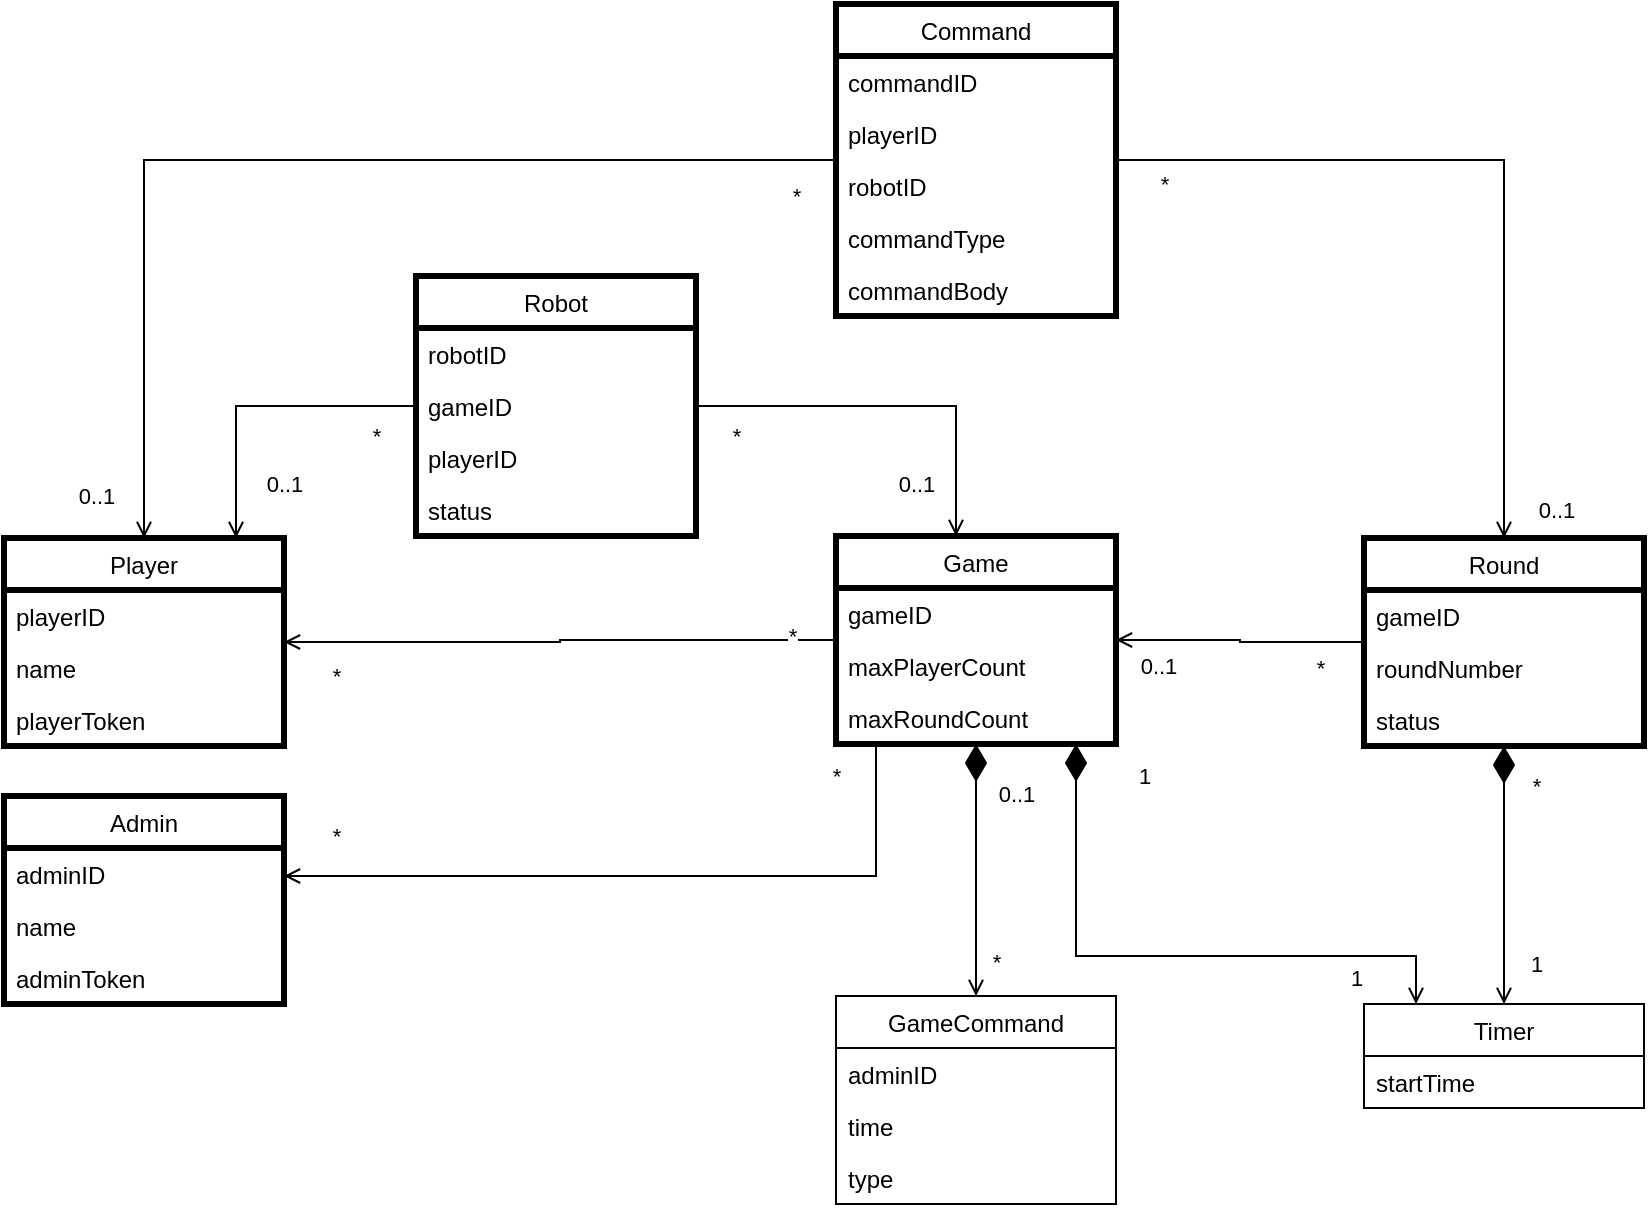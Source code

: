 <mxfile version="15.7.0" type="device"><diagram id="Q-_XwU0AQKt4SmPKZDIS" name="Page-1"><mxGraphModel dx="1984" dy="1116" grid="1" gridSize="10" guides="1" tooltips="1" connect="1" arrows="1" fold="1" page="0" pageScale="1" pageWidth="850" pageHeight="1100" background="#ffffff" math="0" shadow="0"><root><mxCell id="0"/><mxCell id="1" parent="0"/><mxCell id="urp1fbe7lYG0QX72z8NY-15" style="edgeStyle=orthogonalEdgeStyle;rounded=0;orthogonalLoop=1;jettySize=auto;html=1;endArrow=open;endFill=0;" edge="1" parent="1" source="LsKVJwEMV0_JoMVNSbSE-73" target="LsKVJwEMV0_JoMVNSbSE-65"><mxGeometry relative="1" as="geometry"/></mxCell><mxCell id="urp1fbe7lYG0QX72z8NY-20" value="*" style="edgeLabel;html=1;align=center;verticalAlign=middle;resizable=0;points=[];" vertex="1" connectable="0" parent="urp1fbe7lYG0QX72z8NY-15"><mxGeometry x="-0.892" y="1" relative="1" as="geometry"><mxPoint x="9" y="17" as="offset"/></mxGeometry></mxCell><mxCell id="urp1fbe7lYG0QX72z8NY-21" value="0..1" style="edgeLabel;html=1;align=center;verticalAlign=middle;resizable=0;points=[];" vertex="1" connectable="0" parent="urp1fbe7lYG0QX72z8NY-15"><mxGeometry x="0.888" y="2" relative="1" as="geometry"><mxPoint x="-26" y="9" as="offset"/></mxGeometry></mxCell><mxCell id="LsKVJwEMV0_JoMVNSbSE-73" value="Command" style="swimlane;fontStyle=0;childLayout=stackLayout;horizontal=1;startSize=26;fillColor=none;horizontalStack=0;resizeParent=1;resizeParentMax=0;resizeLast=0;collapsible=1;marginBottom=0;labelBackgroundColor=#FFFFFF;fontColor=default;strokeWidth=3;" parent="1" vertex="1"><mxGeometry x="300" y="-16" width="140" height="156" as="geometry"/></mxCell><mxCell id="li9Q7u-j5JKw3gZnAC97-2" value="commandID" style="text;strokeColor=none;fillColor=none;align=left;verticalAlign=top;spacingLeft=4;spacingRight=4;overflow=hidden;rotatable=0;points=[[0,0.5],[1,0.5]];portConstraint=eastwest;" parent="LsKVJwEMV0_JoMVNSbSE-73" vertex="1"><mxGeometry y="26" width="140" height="26" as="geometry"/></mxCell><mxCell id="li9Q7u-j5JKw3gZnAC97-25" value="playerID" style="text;strokeColor=none;fillColor=none;align=left;verticalAlign=top;spacingLeft=4;spacingRight=4;overflow=hidden;rotatable=0;points=[[0,0.5],[1,0.5]];portConstraint=eastwest;" parent="LsKVJwEMV0_JoMVNSbSE-73" vertex="1"><mxGeometry y="52" width="140" height="26" as="geometry"/></mxCell><mxCell id="LsKVJwEMV0_JoMVNSbSE-74" value="robotID" style="text;strokeColor=none;fillColor=none;align=left;verticalAlign=top;spacingLeft=4;spacingRight=4;overflow=hidden;rotatable=0;points=[[0,0.5],[1,0.5]];portConstraint=eastwest;labelBackgroundColor=#FFFFFF;fontColor=default;" parent="LsKVJwEMV0_JoMVNSbSE-73" vertex="1"><mxGeometry y="78" width="140" height="26" as="geometry"/></mxCell><mxCell id="LsKVJwEMV0_JoMVNSbSE-75" value="commandType" style="text;strokeColor=none;fillColor=none;align=left;verticalAlign=top;spacingLeft=4;spacingRight=4;overflow=hidden;rotatable=0;points=[[0,0.5],[1,0.5]];portConstraint=eastwest;labelBackgroundColor=#FFFFFF;fontColor=default;" parent="LsKVJwEMV0_JoMVNSbSE-73" vertex="1"><mxGeometry y="104" width="140" height="26" as="geometry"/></mxCell><mxCell id="li9Q7u-j5JKw3gZnAC97-3" value="commandBody" style="text;strokeColor=none;fillColor=none;align=left;verticalAlign=top;spacingLeft=4;spacingRight=4;overflow=hidden;rotatable=0;points=[[0,0.5],[1,0.5]];portConstraint=eastwest;" parent="LsKVJwEMV0_JoMVNSbSE-73" vertex="1"><mxGeometry y="130" width="140" height="26" as="geometry"/></mxCell><mxCell id="LsKVJwEMV0_JoMVNSbSE-18" style="edgeStyle=orthogonalEdgeStyle;rounded=0;orthogonalLoop=1;jettySize=auto;html=1;endArrow=open;endFill=0;startArrow=none;startFill=0;" parent="1" source="LsKVJwEMV0_JoMVNSbSE-81" target="LsKVJwEMV0_JoMVNSbSE-77" edge="1"><mxGeometry relative="1" as="geometry"><mxPoint x="530" y="277" as="sourcePoint"/><mxPoint x="450" y="277" as="targetPoint"/></mxGeometry></mxCell><mxCell id="LsKVJwEMV0_JoMVNSbSE-36" value="0..1" style="edgeLabel;html=1;align=center;verticalAlign=middle;resizable=0;points=[];" parent="LsKVJwEMV0_JoMVNSbSE-18" vertex="1" connectable="0"><mxGeometry x="0.595" y="3" relative="1" as="geometry"><mxPoint x="-5" y="10" as="offset"/></mxGeometry></mxCell><mxCell id="LsKVJwEMV0_JoMVNSbSE-37" value="*" style="edgeLabel;html=1;align=center;verticalAlign=middle;resizable=0;points=[];" parent="LsKVJwEMV0_JoMVNSbSE-18" vertex="1" connectable="0"><mxGeometry x="-0.637" relative="1" as="geometry"><mxPoint y="13" as="offset"/></mxGeometry></mxCell><mxCell id="LsKVJwEMV0_JoMVNSbSE-22" style="edgeStyle=orthogonalEdgeStyle;rounded=0;orthogonalLoop=1;jettySize=auto;html=1;endArrow=open;endFill=0;exitX=1;exitY=0.5;exitDx=0;exitDy=0;" parent="1" source="LsKVJwEMV0_JoMVNSbSE-73" target="LsKVJwEMV0_JoMVNSbSE-81" edge="1"><mxGeometry relative="1" as="geometry"><mxPoint x="340" y="126" as="sourcePoint"/><mxPoint x="634" y="220" as="targetPoint"/></mxGeometry></mxCell><mxCell id="LsKVJwEMV0_JoMVNSbSE-43" value="0..1" style="edgeLabel;html=1;align=center;verticalAlign=middle;resizable=0;points=[];" parent="LsKVJwEMV0_JoMVNSbSE-22" vertex="1" connectable="0"><mxGeometry x="0.927" y="-1" relative="1" as="geometry"><mxPoint x="27" as="offset"/></mxGeometry></mxCell><mxCell id="urp1fbe7lYG0QX72z8NY-9" value="*" style="edgeLabel;html=1;align=center;verticalAlign=middle;resizable=0;points=[];" vertex="1" connectable="0" parent="LsKVJwEMV0_JoMVNSbSE-22"><mxGeometry x="-0.816" y="-1" relative="1" as="geometry"><mxPoint x="-11" y="11" as="offset"/></mxGeometry></mxCell><mxCell id="LsKVJwEMV0_JoMVNSbSE-65" value="Player" style="swimlane;fontStyle=0;childLayout=stackLayout;horizontal=1;startSize=26;fillColor=none;horizontalStack=0;resizeParent=1;resizeParentMax=0;resizeLast=0;collapsible=1;marginBottom=0;labelBackgroundColor=#FFFFFF;fontColor=default;strokeWidth=3;" parent="1" vertex="1"><mxGeometry x="-116" y="251" width="140" height="104" as="geometry"/></mxCell><mxCell id="li9Q7u-j5JKw3gZnAC97-1" value="playerID" style="text;strokeColor=none;fillColor=none;align=left;verticalAlign=top;spacingLeft=4;spacingRight=4;overflow=hidden;rotatable=0;points=[[0,0.5],[1,0.5]];portConstraint=eastwest;" parent="LsKVJwEMV0_JoMVNSbSE-65" vertex="1"><mxGeometry y="26" width="140" height="26" as="geometry"/></mxCell><mxCell id="LsKVJwEMV0_JoMVNSbSE-66" value="name" style="text;strokeColor=none;fillColor=none;align=left;verticalAlign=top;spacingLeft=4;spacingRight=4;overflow=hidden;rotatable=0;points=[[0,0.5],[1,0.5]];portConstraint=eastwest;labelBackgroundColor=#FFFFFF;fontColor=default;" parent="LsKVJwEMV0_JoMVNSbSE-65" vertex="1"><mxGeometry y="52" width="140" height="26" as="geometry"/></mxCell><mxCell id="li9Q7u-j5JKw3gZnAC97-4" value="playerToken" style="text;strokeColor=none;fillColor=none;align=left;verticalAlign=top;spacingLeft=4;spacingRight=4;overflow=hidden;rotatable=0;points=[[0,0.5],[1,0.5]];portConstraint=eastwest;" parent="LsKVJwEMV0_JoMVNSbSE-65" vertex="1"><mxGeometry y="78" width="140" height="26" as="geometry"/></mxCell><mxCell id="urp1fbe7lYG0QX72z8NY-3" style="edgeStyle=orthogonalEdgeStyle;rounded=0;orthogonalLoop=1;jettySize=auto;html=1;endArrow=open;endFill=0;" edge="1" parent="1" source="LsKVJwEMV0_JoMVNSbSE-77" target="LsKVJwEMV0_JoMVNSbSE-65"><mxGeometry relative="1" as="geometry"/></mxCell><mxCell id="urp1fbe7lYG0QX72z8NY-5" value="*" style="edgeLabel;html=1;align=center;verticalAlign=middle;resizable=0;points=[];" vertex="1" connectable="0" parent="urp1fbe7lYG0QX72z8NY-3"><mxGeometry x="-0.841" y="-2" relative="1" as="geometry"><mxPoint as="offset"/></mxGeometry></mxCell><mxCell id="urp1fbe7lYG0QX72z8NY-8" value="*" style="edgeLabel;html=1;align=center;verticalAlign=middle;resizable=0;points=[];" vertex="1" connectable="0" parent="urp1fbe7lYG0QX72z8NY-3"><mxGeometry x="0.805" y="2" relative="1" as="geometry"><mxPoint x="-1" y="15" as="offset"/></mxGeometry></mxCell><mxCell id="urp1fbe7lYG0QX72z8NY-4" style="edgeStyle=orthogonalEdgeStyle;rounded=0;orthogonalLoop=1;jettySize=auto;html=1;endArrow=open;endFill=0;" edge="1" parent="1" source="LsKVJwEMV0_JoMVNSbSE-77" target="LsKVJwEMV0_JoMVNSbSE-96"><mxGeometry relative="1" as="geometry"><Array as="points"><mxPoint x="320" y="420"/></Array></mxGeometry></mxCell><mxCell id="urp1fbe7lYG0QX72z8NY-6" value="*" style="edgeLabel;html=1;align=center;verticalAlign=middle;resizable=0;points=[];" vertex="1" connectable="0" parent="urp1fbe7lYG0QX72z8NY-4"><mxGeometry x="-0.492" y="-1" relative="1" as="geometry"><mxPoint x="6" y="-49" as="offset"/></mxGeometry></mxCell><mxCell id="urp1fbe7lYG0QX72z8NY-7" value="*" style="edgeLabel;html=1;align=center;verticalAlign=middle;resizable=0;points=[];" vertex="1" connectable="0" parent="urp1fbe7lYG0QX72z8NY-4"><mxGeometry x="0.751" y="-1" relative="1" as="geometry"><mxPoint x="-19" y="-19" as="offset"/></mxGeometry></mxCell><mxCell id="LsKVJwEMV0_JoMVNSbSE-77" value="Game" style="swimlane;fontStyle=0;childLayout=stackLayout;horizontal=1;startSize=26;fillColor=none;horizontalStack=0;resizeParent=1;resizeParentMax=0;resizeLast=0;collapsible=1;marginBottom=0;labelBackgroundColor=#FFFFFF;fontColor=default;strokeWidth=3;" parent="1" vertex="1"><mxGeometry x="300" y="250" width="140" height="104" as="geometry"><mxRectangle x="300" y="251" width="70" height="26" as="alternateBounds"/></mxGeometry></mxCell><mxCell id="urp1fbe7lYG0QX72z8NY-1" value="gameID" style="text;strokeColor=none;fillColor=none;align=left;verticalAlign=top;spacingLeft=4;spacingRight=4;overflow=hidden;rotatable=0;points=[[0,0.5],[1,0.5]];portConstraint=eastwest;" vertex="1" parent="LsKVJwEMV0_JoMVNSbSE-77"><mxGeometry y="26" width="140" height="26" as="geometry"/></mxCell><mxCell id="li9Q7u-j5JKw3gZnAC97-7" value="maxPlayerCount" style="text;strokeColor=none;fillColor=none;align=left;verticalAlign=top;spacingLeft=4;spacingRight=4;overflow=hidden;rotatable=0;points=[[0,0.5],[1,0.5]];portConstraint=eastwest;" parent="LsKVJwEMV0_JoMVNSbSE-77" vertex="1"><mxGeometry y="52" width="140" height="26" as="geometry"/></mxCell><mxCell id="li9Q7u-j5JKw3gZnAC97-8" value="maxRoundCount" style="text;strokeColor=none;fillColor=none;align=left;verticalAlign=top;spacingLeft=4;spacingRight=4;overflow=hidden;rotatable=0;points=[[0,0.5],[1,0.5]];portConstraint=eastwest;" parent="LsKVJwEMV0_JoMVNSbSE-77" vertex="1"><mxGeometry y="78" width="140" height="26" as="geometry"/></mxCell><mxCell id="LsKVJwEMV0_JoMVNSbSE-81" value="Round" style="swimlane;fontStyle=0;childLayout=stackLayout;horizontal=1;startSize=26;fillColor=none;horizontalStack=0;resizeParent=1;resizeParentMax=0;resizeLast=0;collapsible=1;marginBottom=0;labelBackgroundColor=#FFFFFF;fontColor=default;strokeWidth=3;" parent="1" vertex="1"><mxGeometry x="564" y="251" width="140" height="104" as="geometry"/></mxCell><mxCell id="urp1fbe7lYG0QX72z8NY-2" value="gameID" style="text;strokeColor=none;fillColor=none;align=left;verticalAlign=top;spacingLeft=4;spacingRight=4;overflow=hidden;rotatable=0;points=[[0,0.5],[1,0.5]];portConstraint=eastwest;" vertex="1" parent="LsKVJwEMV0_JoMVNSbSE-81"><mxGeometry y="26" width="140" height="26" as="geometry"/></mxCell><mxCell id="LsKVJwEMV0_JoMVNSbSE-82" value="roundNumber" style="text;strokeColor=none;fillColor=none;align=left;verticalAlign=top;spacingLeft=4;spacingRight=4;overflow=hidden;rotatable=0;points=[[0,0.5],[1,0.5]];portConstraint=eastwest;labelBackgroundColor=#FFFFFF;fontColor=default;" parent="LsKVJwEMV0_JoMVNSbSE-81" vertex="1"><mxGeometry y="52" width="140" height="26" as="geometry"/></mxCell><mxCell id="li9Q7u-j5JKw3gZnAC97-37" value="status" style="text;strokeColor=none;fillColor=none;align=left;verticalAlign=top;spacingLeft=4;spacingRight=4;overflow=hidden;rotatable=0;points=[[0,0.5],[1,0.5]];portConstraint=eastwest;" parent="LsKVJwEMV0_JoMVNSbSE-81" vertex="1"><mxGeometry y="78" width="140" height="26" as="geometry"/></mxCell><mxCell id="LsKVJwEMV0_JoMVNSbSE-96" value="Admin" style="swimlane;fontStyle=0;childLayout=stackLayout;horizontal=1;startSize=26;fillColor=none;horizontalStack=0;resizeParent=1;resizeParentMax=0;resizeLast=0;collapsible=1;marginBottom=0;labelBackgroundColor=#FFFFFF;fontColor=default;strokeWidth=3;" parent="1" vertex="1"><mxGeometry x="-116" y="380" width="140" height="104" as="geometry"/></mxCell><mxCell id="LsKVJwEMV0_JoMVNSbSE-97" value="adminID" style="text;strokeColor=none;fillColor=none;align=left;verticalAlign=top;spacingLeft=4;spacingRight=4;overflow=hidden;rotatable=0;points=[[0,0.5],[1,0.5]];portConstraint=eastwest;labelBackgroundColor=#FFFFFF;fontColor=default;" parent="LsKVJwEMV0_JoMVNSbSE-96" vertex="1"><mxGeometry y="26" width="140" height="26" as="geometry"/></mxCell><mxCell id="li9Q7u-j5JKw3gZnAC97-5" value="name" style="text;strokeColor=none;fillColor=none;align=left;verticalAlign=top;spacingLeft=4;spacingRight=4;overflow=hidden;rotatable=0;points=[[0,0.5],[1,0.5]];portConstraint=eastwest;" parent="LsKVJwEMV0_JoMVNSbSE-96" vertex="1"><mxGeometry y="52" width="140" height="26" as="geometry"/></mxCell><mxCell id="li9Q7u-j5JKw3gZnAC97-6" value="adminToken" style="text;strokeColor=none;fillColor=none;align=left;verticalAlign=top;spacingLeft=4;spacingRight=4;overflow=hidden;rotatable=0;points=[[0,0.5],[1,0.5]];portConstraint=eastwest;" parent="LsKVJwEMV0_JoMVNSbSE-96" vertex="1"><mxGeometry y="78" width="140" height="26" as="geometry"/></mxCell><mxCell id="li9Q7u-j5JKw3gZnAC97-17" style="edgeStyle=orthogonalEdgeStyle;rounded=0;orthogonalLoop=1;jettySize=auto;html=1;endArrow=diamondThin;endFill=1;endSize=16;exitX=0.5;exitY=0;exitDx=0;exitDy=0;startArrow=open;startFill=0;" parent="1" source="li9Q7u-j5JKw3gZnAC97-21" target="LsKVJwEMV0_JoMVNSbSE-77" edge="1"><mxGeometry relative="1" as="geometry"><mxPoint x="370" y="480" as="sourcePoint"/></mxGeometry></mxCell><mxCell id="li9Q7u-j5JKw3gZnAC97-19" value="0..1" style="edgeLabel;html=1;align=center;verticalAlign=middle;resizable=0;points=[];" parent="li9Q7u-j5JKw3gZnAC97-17" vertex="1" connectable="0"><mxGeometry x="0.568" y="-1" relative="1" as="geometry"><mxPoint x="19" y="-2" as="offset"/></mxGeometry></mxCell><mxCell id="li9Q7u-j5JKw3gZnAC97-20" value="*" style="edgeLabel;html=1;align=center;verticalAlign=middle;resizable=0;points=[];" parent="li9Q7u-j5JKw3gZnAC97-17" vertex="1" connectable="0"><mxGeometry x="-0.728" y="-4" relative="1" as="geometry"><mxPoint x="6" as="offset"/></mxGeometry></mxCell><mxCell id="li9Q7u-j5JKw3gZnAC97-21" value="GameCommand" style="swimlane;fontStyle=0;childLayout=stackLayout;horizontal=1;startSize=26;fillColor=none;horizontalStack=0;resizeParent=1;resizeParentMax=0;resizeLast=0;collapsible=1;marginBottom=0;strokeWidth=1;" parent="1" vertex="1"><mxGeometry x="300" y="480" width="140" height="104" as="geometry"/></mxCell><mxCell id="li9Q7u-j5JKw3gZnAC97-22" value="adminID" style="text;strokeColor=none;fillColor=none;align=left;verticalAlign=top;spacingLeft=4;spacingRight=4;overflow=hidden;rotatable=0;points=[[0,0.5],[1,0.5]];portConstraint=eastwest;" parent="li9Q7u-j5JKw3gZnAC97-21" vertex="1"><mxGeometry y="26" width="140" height="26" as="geometry"/></mxCell><mxCell id="li9Q7u-j5JKw3gZnAC97-23" value="time" style="text;strokeColor=none;fillColor=none;align=left;verticalAlign=top;spacingLeft=4;spacingRight=4;overflow=hidden;rotatable=0;points=[[0,0.5],[1,0.5]];portConstraint=eastwest;" parent="li9Q7u-j5JKw3gZnAC97-21" vertex="1"><mxGeometry y="52" width="140" height="26" as="geometry"/></mxCell><mxCell id="li9Q7u-j5JKw3gZnAC97-24" value="type" style="text;strokeColor=none;fillColor=none;align=left;verticalAlign=top;spacingLeft=4;spacingRight=4;overflow=hidden;rotatable=0;points=[[0,0.5],[1,0.5]];portConstraint=eastwest;" parent="li9Q7u-j5JKw3gZnAC97-21" vertex="1"><mxGeometry y="78" width="140" height="26" as="geometry"/></mxCell><mxCell id="li9Q7u-j5JKw3gZnAC97-31" style="edgeStyle=orthogonalEdgeStyle;rounded=0;orthogonalLoop=1;jettySize=auto;html=1;endArrow=diamondThin;endFill=1;endSize=16;startArrow=open;startFill=0;" parent="1" source="li9Q7u-j5JKw3gZnAC97-27" target="LsKVJwEMV0_JoMVNSbSE-81" edge="1"><mxGeometry relative="1" as="geometry"/></mxCell><mxCell id="li9Q7u-j5JKw3gZnAC97-35" value="1" style="edgeLabel;html=1;align=center;verticalAlign=middle;resizable=0;points=[];" parent="li9Q7u-j5JKw3gZnAC97-31" vertex="1" connectable="0"><mxGeometry x="-0.677" y="-3" relative="1" as="geometry"><mxPoint x="13" y="1" as="offset"/></mxGeometry></mxCell><mxCell id="li9Q7u-j5JKw3gZnAC97-36" value="*" style="edgeLabel;html=1;align=center;verticalAlign=middle;resizable=0;points=[];" parent="li9Q7u-j5JKw3gZnAC97-31" vertex="1" connectable="0"><mxGeometry x="0.69" relative="1" as="geometry"><mxPoint x="16" as="offset"/></mxGeometry></mxCell><mxCell id="li9Q7u-j5JKw3gZnAC97-32" style="edgeStyle=orthogonalEdgeStyle;rounded=0;orthogonalLoop=1;jettySize=auto;html=1;endArrow=diamondThin;endFill=1;endSize=16;startArrow=open;startFill=0;" parent="1" source="li9Q7u-j5JKw3gZnAC97-27" target="LsKVJwEMV0_JoMVNSbSE-77" edge="1"><mxGeometry relative="1" as="geometry"><Array as="points"><mxPoint x="590" y="460"/><mxPoint x="420" y="460"/></Array></mxGeometry></mxCell><mxCell id="li9Q7u-j5JKw3gZnAC97-33" value="1" style="edgeLabel;html=1;align=center;verticalAlign=middle;resizable=0;points=[];" parent="li9Q7u-j5JKw3gZnAC97-32" vertex="1" connectable="0"><mxGeometry x="-0.391" y="-2" relative="1" as="geometry"><mxPoint x="-69" y="-88" as="offset"/></mxGeometry></mxCell><mxCell id="li9Q7u-j5JKw3gZnAC97-34" value="1" style="edgeLabel;html=1;align=center;verticalAlign=middle;resizable=0;points=[];" parent="li9Q7u-j5JKw3gZnAC97-32" vertex="1" connectable="0"><mxGeometry x="-0.885" y="2" relative="1" as="geometry"><mxPoint x="-28" y="4" as="offset"/></mxGeometry></mxCell><mxCell id="li9Q7u-j5JKw3gZnAC97-27" value="Timer" style="swimlane;fontStyle=0;childLayout=stackLayout;horizontal=1;startSize=26;fillColor=none;horizontalStack=0;resizeParent=1;resizeParentMax=0;resizeLast=0;collapsible=1;marginBottom=0;strokeWidth=1;" parent="1" vertex="1"><mxGeometry x="564" y="484" width="140" height="52" as="geometry"/></mxCell><mxCell id="li9Q7u-j5JKw3gZnAC97-28" value="startTime" style="text;strokeColor=none;fillColor=none;align=left;verticalAlign=top;spacingLeft=4;spacingRight=4;overflow=hidden;rotatable=0;points=[[0,0.5],[1,0.5]];portConstraint=eastwest;" parent="li9Q7u-j5JKw3gZnAC97-27" vertex="1"><mxGeometry y="26" width="140" height="26" as="geometry"/></mxCell><mxCell id="urp1fbe7lYG0QX72z8NY-16" style="edgeStyle=orthogonalEdgeStyle;rounded=0;orthogonalLoop=1;jettySize=auto;html=1;endArrow=open;endFill=0;" edge="1" parent="1" source="urp1fbe7lYG0QX72z8NY-10" target="LsKVJwEMV0_JoMVNSbSE-77"><mxGeometry relative="1" as="geometry"><Array as="points"><mxPoint x="360" y="185"/></Array></mxGeometry></mxCell><mxCell id="urp1fbe7lYG0QX72z8NY-18" value="0..1" style="edgeLabel;html=1;align=center;verticalAlign=middle;resizable=0;points=[];" vertex="1" connectable="0" parent="urp1fbe7lYG0QX72z8NY-16"><mxGeometry x="-0.569" y="-2" relative="1" as="geometry"><mxPoint x="68" y="37" as="offset"/></mxGeometry></mxCell><mxCell id="urp1fbe7lYG0QX72z8NY-19" value="*" style="edgeLabel;html=1;align=center;verticalAlign=middle;resizable=0;points=[];" vertex="1" connectable="0" parent="urp1fbe7lYG0QX72z8NY-16"><mxGeometry x="-0.538" y="3" relative="1" as="geometry"><mxPoint x="-25" y="18" as="offset"/></mxGeometry></mxCell><mxCell id="urp1fbe7lYG0QX72z8NY-17" style="edgeStyle=orthogonalEdgeStyle;rounded=0;orthogonalLoop=1;jettySize=auto;html=1;endArrow=open;endFill=0;" edge="1" parent="1" source="urp1fbe7lYG0QX72z8NY-10" target="LsKVJwEMV0_JoMVNSbSE-65"><mxGeometry relative="1" as="geometry"><Array as="points"><mxPoint y="185"/></Array></mxGeometry></mxCell><mxCell id="urp1fbe7lYG0QX72z8NY-22" value="0..1" style="edgeLabel;html=1;align=center;verticalAlign=middle;resizable=0;points=[];" vertex="1" connectable="0" parent="urp1fbe7lYG0QX72z8NY-17"><mxGeometry x="0.679" y="1" relative="1" as="geometry"><mxPoint x="23" y="-2" as="offset"/></mxGeometry></mxCell><mxCell id="urp1fbe7lYG0QX72z8NY-23" value="*" style="edgeLabel;html=1;align=center;verticalAlign=middle;resizable=0;points=[];" vertex="1" connectable="0" parent="urp1fbe7lYG0QX72z8NY-17"><mxGeometry x="-0.128" y="2" relative="1" as="geometry"><mxPoint x="48" y="13" as="offset"/></mxGeometry></mxCell><mxCell id="urp1fbe7lYG0QX72z8NY-10" value="Robot" style="swimlane;fontStyle=0;childLayout=stackLayout;horizontal=1;startSize=26;fillColor=none;horizontalStack=0;resizeParent=1;resizeParentMax=0;resizeLast=0;collapsible=1;marginBottom=0;strokeWidth=3;" vertex="1" parent="1"><mxGeometry x="90" y="120" width="140" height="130" as="geometry"/></mxCell><mxCell id="urp1fbe7lYG0QX72z8NY-11" value="robotID" style="text;strokeColor=none;fillColor=none;align=left;verticalAlign=top;spacingLeft=4;spacingRight=4;overflow=hidden;rotatable=0;points=[[0,0.5],[1,0.5]];portConstraint=eastwest;" vertex="1" parent="urp1fbe7lYG0QX72z8NY-10"><mxGeometry y="26" width="140" height="26" as="geometry"/></mxCell><mxCell id="urp1fbe7lYG0QX72z8NY-12" value="gameID" style="text;strokeColor=none;fillColor=none;align=left;verticalAlign=top;spacingLeft=4;spacingRight=4;overflow=hidden;rotatable=0;points=[[0,0.5],[1,0.5]];portConstraint=eastwest;" vertex="1" parent="urp1fbe7lYG0QX72z8NY-10"><mxGeometry y="52" width="140" height="26" as="geometry"/></mxCell><mxCell id="urp1fbe7lYG0QX72z8NY-13" value="playerID" style="text;strokeColor=none;fillColor=none;align=left;verticalAlign=top;spacingLeft=4;spacingRight=4;overflow=hidden;rotatable=0;points=[[0,0.5],[1,0.5]];portConstraint=eastwest;" vertex="1" parent="urp1fbe7lYG0QX72z8NY-10"><mxGeometry y="78" width="140" height="26" as="geometry"/></mxCell><mxCell id="urp1fbe7lYG0QX72z8NY-14" value="status" style="text;strokeColor=none;fillColor=none;align=left;verticalAlign=top;spacingLeft=4;spacingRight=4;overflow=hidden;rotatable=0;points=[[0,0.5],[1,0.5]];portConstraint=eastwest;" vertex="1" parent="urp1fbe7lYG0QX72z8NY-10"><mxGeometry y="104" width="140" height="26" as="geometry"/></mxCell></root></mxGraphModel></diagram></mxfile>